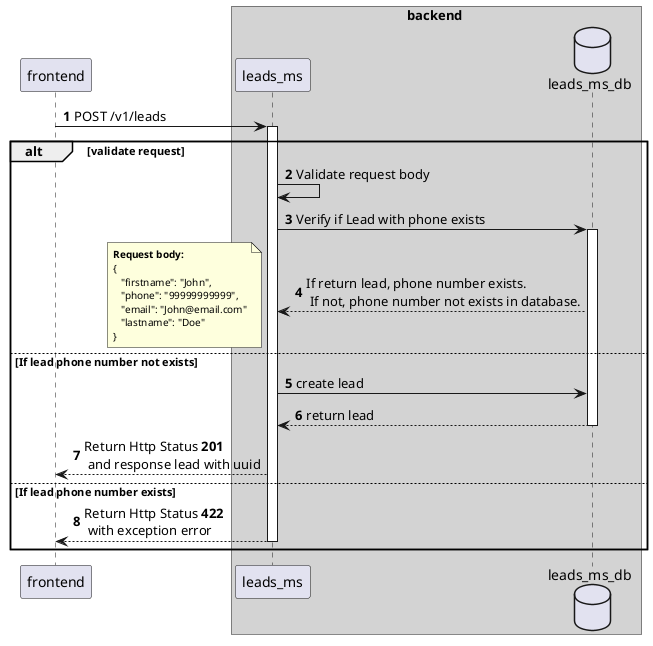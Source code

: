 @startuml
'https://plantuml.com/sequence-diagram

autonumber

participant frontend

box backend #LightGray
frontend -> leads_ms: POST /v1/leads

activate leads_ms
database leads_ms_db

alt validate request
leads_ms -> leads_ms: Validate request body

leads_ms -> leads_ms_db: Verify if Lead with phone exists
activate leads_ms_db
leads_ms_db --> leads_ms: If return lead, phone number exists.\n If not, phone number not exists in database.

    note left
        <size:10>**Request body:**</size>
        <size:10>{</size>
        <size:10>   "firstname": "John",</size>
        <size:10>   "phone": "99999999999",</size>
        <size:10>   "email": "John@email.com"</size>
        <size:10>   "lastname": "Doe"</size>
        <size:10>}</size>
    end note
else If lead phone number not exists

leads_ms -> leads_ms_db: create lead

leads_ms_db --> leads_ms: return lead
deactivate leads_ms_db
leads_ms --> frontend: Return Http Status **201**\n and response lead with uuid

else If lead phone number exists
leads_ms --> frontend: Return Http Status **422**\n with exception error

deactivate leads_ms
end box
end

@enduml